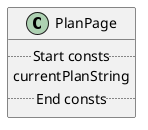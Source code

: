 @startuml
'https://plantuml.com/class-diagram

class PlanPage {
  .. Start consts ..
  currentPlanString
  .. End consts ..
}

@enduml
components
